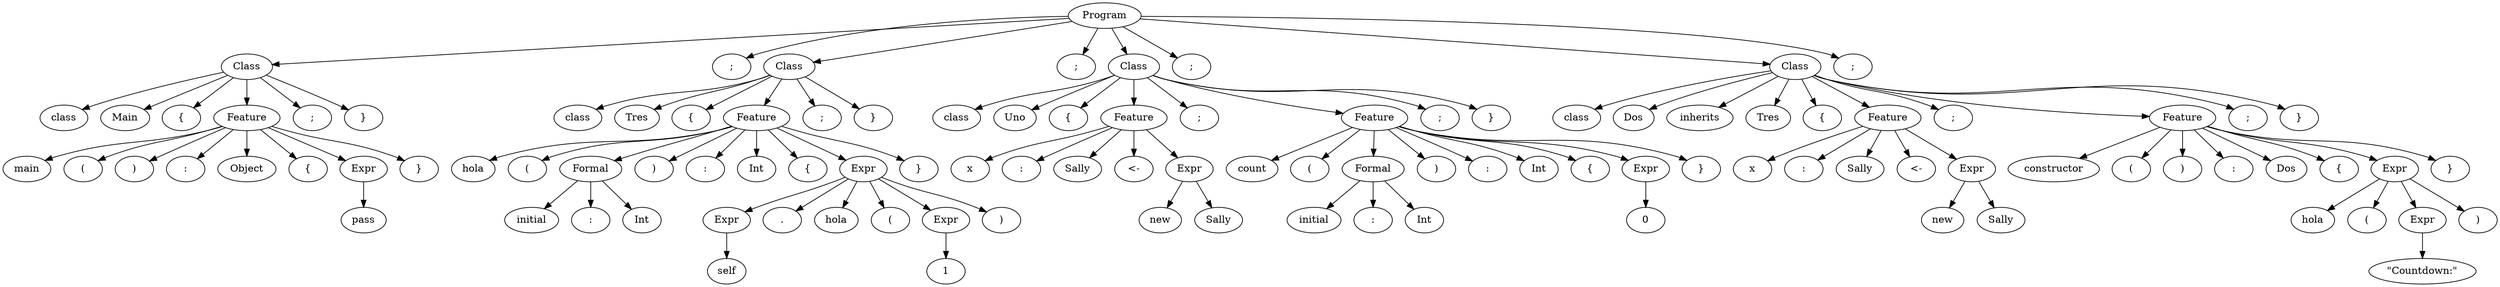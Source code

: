digraph {
	0 [label=Program]
	0 -> 1
	1 [label=Class]
	1 -> 2
	2 [label=class]
	1 -> 3
	3 [label=Main]
	1 -> 4
	4 [label="{"]
	1 -> 5
	5 [label=Feature]
	5 -> 6
	6 [label=main]
	5 -> 7
	7 [label="("]
	5 -> 8
	8 [label=")"]
	5 -> 9
	9 [label=":"]
	5 -> 10
	10 [label=Object]
	5 -> 11
	11 [label="{"]
	5 -> 12
	12 [label=Expr]
	12 -> 13
	13 [label=pass]
	5 -> 14
	14 [label="}"]
	1 -> 15
	15 [label=";"]
	1 -> 16
	16 [label="}"]
	0 -> 17
	17 [label=";"]
	0 -> 18
	18 [label=Class]
	18 -> 19
	19 [label=class]
	18 -> 20
	20 [label=Tres]
	18 -> 21
	21 [label="{"]
	18 -> 22
	22 [label=Feature]
	22 -> 23
	23 [label=hola]
	22 -> 24
	24 [label="("]
	22 -> 25
	25 [label=Formal]
	25 -> 26
	26 [label=initial]
	25 -> 27
	27 [label=":"]
	25 -> 28
	28 [label=Int]
	22 -> 29
	29 [label=")"]
	22 -> 30
	30 [label=":"]
	22 -> 31
	31 [label=Int]
	22 -> 32
	32 [label="{"]
	22 -> 33
	33 [label=Expr]
	33 -> 34
	34 [label=Expr]
	34 -> 35
	35 [label=self]
	33 -> 36
	36 [label="."]
	33 -> 37
	37 [label=hola]
	33 -> 38
	38 [label="("]
	33 -> 39
	39 [label=Expr]
	39 -> 40
	40 [label=1]
	33 -> 41
	41 [label=")"]
	22 -> 42
	42 [label="}"]
	18 -> 43
	43 [label=";"]
	18 -> 44
	44 [label="}"]
	0 -> 45
	45 [label=";"]
	0 -> 46
	46 [label=Class]
	46 -> 47
	47 [label=class]
	46 -> 48
	48 [label=Uno]
	46 -> 49
	49 [label="{"]
	46 -> 50
	50 [label=Feature]
	50 -> 51
	51 [label=x]
	50 -> 52
	52 [label=":"]
	50 -> 53
	53 [label=Sally]
	50 -> 54
	54 [label="<-"]
	50 -> 55
	55 [label=Expr]
	55 -> 56
	56 [label=new]
	55 -> 57
	57 [label=Sally]
	46 -> 58
	58 [label=";"]
	46 -> 59
	59 [label=Feature]
	59 -> 60
	60 [label=count]
	59 -> 61
	61 [label="("]
	59 -> 62
	62 [label=Formal]
	62 -> 63
	63 [label=initial]
	62 -> 64
	64 [label=":"]
	62 -> 65
	65 [label=Int]
	59 -> 66
	66 [label=")"]
	59 -> 67
	67 [label=":"]
	59 -> 68
	68 [label=Int]
	59 -> 69
	69 [label="{"]
	59 -> 70
	70 [label=Expr]
	70 -> 71
	71 [label=0]
	59 -> 72
	72 [label="}"]
	46 -> 73
	73 [label=";"]
	46 -> 74
	74 [label="}"]
	0 -> 75
	75 [label=";"]
	0 -> 76
	76 [label=Class]
	76 -> 77
	77 [label=class]
	76 -> 78
	78 [label=Dos]
	76 -> 79
	79 [label=inherits]
	76 -> 80
	80 [label=Tres]
	76 -> 81
	81 [label="{"]
	76 -> 82
	82 [label=Feature]
	82 -> 83
	83 [label=x]
	82 -> 84
	84 [label=":"]
	82 -> 85
	85 [label=Sally]
	82 -> 86
	86 [label="<-"]
	82 -> 87
	87 [label=Expr]
	87 -> 88
	88 [label=new]
	87 -> 89
	89 [label=Sally]
	76 -> 90
	90 [label=";"]
	76 -> 91
	91 [label=Feature]
	91 -> 92
	92 [label=constructor]
	91 -> 93
	93 [label="("]
	91 -> 94
	94 [label=")"]
	91 -> 95
	95 [label=":"]
	91 -> 96
	96 [label=Dos]
	91 -> 97
	97 [label="{"]
	91 -> 98
	98 [label=Expr]
	98 -> 99
	99 [label=hola]
	98 -> 100
	100 [label="("]
	98 -> 101
	101 [label=Expr]
	101 -> 102
	102 [label="\"Countdown:\""]
	98 -> 103
	103 [label=")"]
	91 -> 104
	104 [label="}"]
	76 -> 105
	105 [label=";"]
	76 -> 106
	106 [label="}"]
	0 -> 107
	107 [label=";"]
}

